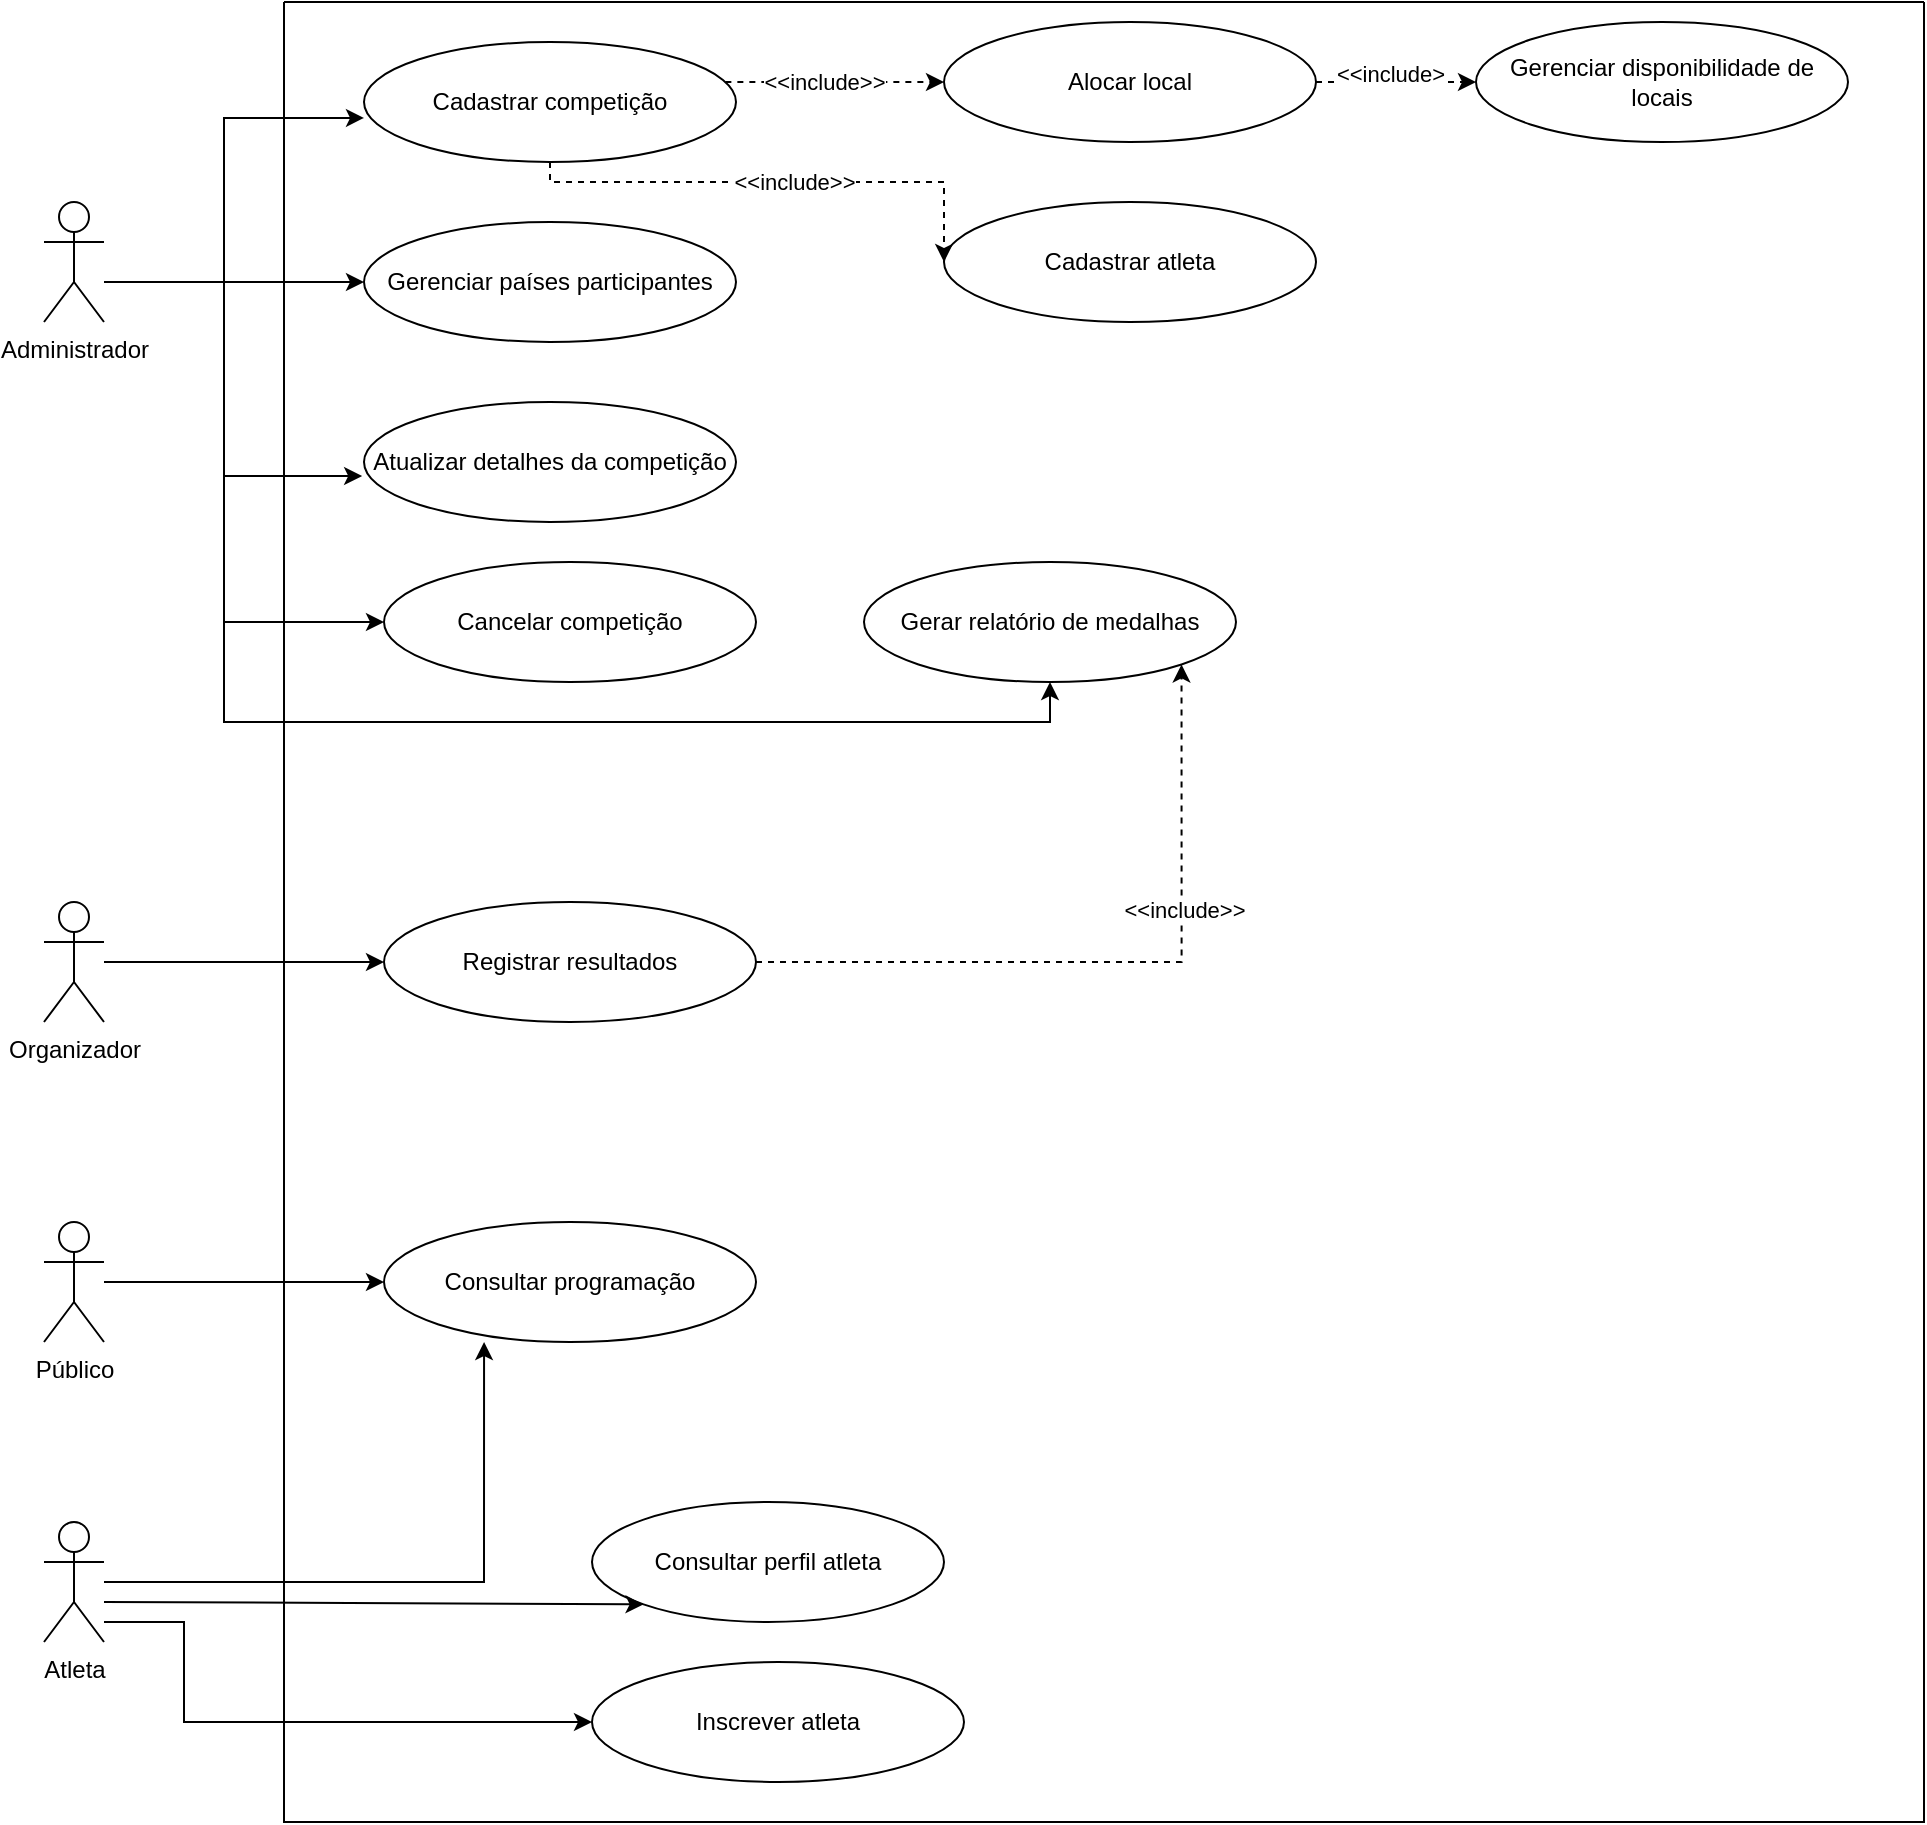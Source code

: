 <mxfile version="28.2.5">
  <diagram name="Página-1" id="g0J1Jp8Llbei-Cm2oy53">
    <mxGraphModel dx="1678" dy="989" grid="1" gridSize="10" guides="1" tooltips="1" connect="1" arrows="1" fold="1" page="1" pageScale="1" pageWidth="827" pageHeight="1169" math="0" shadow="0">
      <root>
        <mxCell id="0" />
        <mxCell id="1" parent="0" />
        <mxCell id="PxOsfcCbK2ERCezt7H-_-29" style="edgeStyle=orthogonalEdgeStyle;rounded=0;orthogonalLoop=1;jettySize=auto;html=1;" edge="1" parent="1" source="PxOsfcCbK2ERCezt7H-_-1" target="PxOsfcCbK2ERCezt7H-_-11">
          <mxGeometry relative="1" as="geometry">
            <Array as="points">
              <mxPoint x="150" y="180" />
              <mxPoint x="150" y="180" />
            </Array>
          </mxGeometry>
        </mxCell>
        <mxCell id="PxOsfcCbK2ERCezt7H-_-31" style="edgeStyle=orthogonalEdgeStyle;rounded=0;orthogonalLoop=1;jettySize=auto;html=1;entryX=0;entryY=0.5;entryDx=0;entryDy=0;" edge="1" parent="1" source="PxOsfcCbK2ERCezt7H-_-1" target="PxOsfcCbK2ERCezt7H-_-14">
          <mxGeometry relative="1" as="geometry">
            <Array as="points">
              <mxPoint x="170" y="180" />
              <mxPoint x="170" y="350" />
            </Array>
          </mxGeometry>
        </mxCell>
        <mxCell id="PxOsfcCbK2ERCezt7H-_-32" style="edgeStyle=orthogonalEdgeStyle;rounded=0;orthogonalLoop=1;jettySize=auto;html=1;" edge="1" parent="1" source="PxOsfcCbK2ERCezt7H-_-1" target="PxOsfcCbK2ERCezt7H-_-27">
          <mxGeometry relative="1" as="geometry">
            <Array as="points">
              <mxPoint x="170" y="180" />
              <mxPoint x="170" y="400" />
              <mxPoint x="583" y="400" />
            </Array>
          </mxGeometry>
        </mxCell>
        <mxCell id="PxOsfcCbK2ERCezt7H-_-1" value="Administrador" style="shape=umlActor;verticalLabelPosition=bottom;verticalAlign=top;html=1;outlineConnect=0;" vertex="1" parent="1">
          <mxGeometry x="80" y="140" width="30" height="60" as="geometry" />
        </mxCell>
        <mxCell id="PxOsfcCbK2ERCezt7H-_-3" value="Atleta" style="shape=umlActor;verticalLabelPosition=bottom;verticalAlign=top;html=1;outlineConnect=0;" vertex="1" parent="1">
          <mxGeometry x="80" y="800" width="30" height="60" as="geometry" />
        </mxCell>
        <mxCell id="PxOsfcCbK2ERCezt7H-_-40" style="edgeStyle=orthogonalEdgeStyle;rounded=0;orthogonalLoop=1;jettySize=auto;html=1;" edge="1" parent="1" source="PxOsfcCbK2ERCezt7H-_-4" target="PxOsfcCbK2ERCezt7H-_-39">
          <mxGeometry relative="1" as="geometry" />
        </mxCell>
        <mxCell id="PxOsfcCbK2ERCezt7H-_-4" value="Público" style="shape=umlActor;verticalLabelPosition=bottom;verticalAlign=top;html=1;outlineConnect=0;" vertex="1" parent="1">
          <mxGeometry x="80" y="650" width="30" height="60" as="geometry" />
        </mxCell>
        <mxCell id="PxOsfcCbK2ERCezt7H-_-37" style="edgeStyle=orthogonalEdgeStyle;rounded=0;orthogonalLoop=1;jettySize=auto;html=1;" edge="1" parent="1" source="PxOsfcCbK2ERCezt7H-_-9" target="PxOsfcCbK2ERCezt7H-_-34">
          <mxGeometry relative="1" as="geometry">
            <Array as="points">
              <mxPoint x="190" y="520" />
              <mxPoint x="190" y="520" />
            </Array>
          </mxGeometry>
        </mxCell>
        <mxCell id="PxOsfcCbK2ERCezt7H-_-9" value="Organizador" style="shape=umlActor;verticalLabelPosition=bottom;verticalAlign=top;html=1;outlineConnect=0;" vertex="1" parent="1">
          <mxGeometry x="80" y="490" width="30" height="60" as="geometry" />
        </mxCell>
        <mxCell id="PxOsfcCbK2ERCezt7H-_-18" style="edgeStyle=orthogonalEdgeStyle;rounded=0;orthogonalLoop=1;jettySize=auto;html=1;dashed=1;" edge="1" parent="1" source="PxOsfcCbK2ERCezt7H-_-10" target="PxOsfcCbK2ERCezt7H-_-17">
          <mxGeometry relative="1" as="geometry">
            <Array as="points">
              <mxPoint x="460" y="80" />
              <mxPoint x="460" y="80" />
            </Array>
          </mxGeometry>
        </mxCell>
        <mxCell id="PxOsfcCbK2ERCezt7H-_-19" value="&amp;lt;&amp;lt;include&amp;gt;&amp;gt;" style="edgeLabel;html=1;align=center;verticalAlign=middle;resizable=0;points=[];" vertex="1" connectable="0" parent="PxOsfcCbK2ERCezt7H-_-18">
          <mxGeometry x="-0.106" relative="1" as="geometry">
            <mxPoint as="offset" />
          </mxGeometry>
        </mxCell>
        <mxCell id="PxOsfcCbK2ERCezt7H-_-10" value="Cadastrar competição" style="ellipse;whiteSpace=wrap;html=1;" vertex="1" parent="1">
          <mxGeometry x="240" y="60" width="186" height="60" as="geometry" />
        </mxCell>
        <mxCell id="PxOsfcCbK2ERCezt7H-_-11" value="Gerenciar países participantes" style="ellipse;whiteSpace=wrap;html=1;" vertex="1" parent="1">
          <mxGeometry x="240" y="150" width="186" height="60" as="geometry" />
        </mxCell>
        <mxCell id="PxOsfcCbK2ERCezt7H-_-13" value="Atualizar detalhes da competição" style="ellipse;whiteSpace=wrap;html=1;" vertex="1" parent="1">
          <mxGeometry x="240" y="240" width="186" height="60" as="geometry" />
        </mxCell>
        <mxCell id="PxOsfcCbK2ERCezt7H-_-16" value="" style="swimlane;startSize=0;" vertex="1" parent="1">
          <mxGeometry x="200" y="40" width="820" height="910" as="geometry">
            <mxRectangle x="190" y="50" width="50" height="40" as="alternateBounds" />
          </mxGeometry>
        </mxCell>
        <mxCell id="PxOsfcCbK2ERCezt7H-_-14" value="Cancelar competição" style="ellipse;whiteSpace=wrap;html=1;" vertex="1" parent="PxOsfcCbK2ERCezt7H-_-16">
          <mxGeometry x="50" y="280" width="186" height="60" as="geometry" />
        </mxCell>
        <mxCell id="PxOsfcCbK2ERCezt7H-_-25" value="" style="edgeStyle=orthogonalEdgeStyle;rounded=0;orthogonalLoop=1;jettySize=auto;html=1;dashed=1;" edge="1" parent="PxOsfcCbK2ERCezt7H-_-16" source="PxOsfcCbK2ERCezt7H-_-17" target="PxOsfcCbK2ERCezt7H-_-24">
          <mxGeometry relative="1" as="geometry" />
        </mxCell>
        <mxCell id="PxOsfcCbK2ERCezt7H-_-26" value="&amp;lt;&amp;lt;include&amp;gt;" style="edgeLabel;html=1;align=center;verticalAlign=middle;resizable=0;points=[];" vertex="1" connectable="0" parent="PxOsfcCbK2ERCezt7H-_-25">
          <mxGeometry x="-0.075" y="4" relative="1" as="geometry">
            <mxPoint as="offset" />
          </mxGeometry>
        </mxCell>
        <mxCell id="PxOsfcCbK2ERCezt7H-_-17" value="Alocar local" style="ellipse;whiteSpace=wrap;html=1;" vertex="1" parent="PxOsfcCbK2ERCezt7H-_-16">
          <mxGeometry x="330" y="10" width="186" height="60" as="geometry" />
        </mxCell>
        <mxCell id="PxOsfcCbK2ERCezt7H-_-20" value="Cadastrar atleta" style="ellipse;whiteSpace=wrap;html=1;" vertex="1" parent="PxOsfcCbK2ERCezt7H-_-16">
          <mxGeometry x="330" y="100" width="186" height="60" as="geometry" />
        </mxCell>
        <mxCell id="PxOsfcCbK2ERCezt7H-_-24" value="Gerenciar disponibilidade de locais" style="ellipse;whiteSpace=wrap;html=1;" vertex="1" parent="PxOsfcCbK2ERCezt7H-_-16">
          <mxGeometry x="596" y="10" width="186" height="60" as="geometry" />
        </mxCell>
        <mxCell id="PxOsfcCbK2ERCezt7H-_-27" value="Gerar relatório de medalhas" style="ellipse;whiteSpace=wrap;html=1;" vertex="1" parent="PxOsfcCbK2ERCezt7H-_-16">
          <mxGeometry x="290" y="280" width="186" height="60" as="geometry" />
        </mxCell>
        <mxCell id="PxOsfcCbK2ERCezt7H-_-35" style="edgeStyle=orthogonalEdgeStyle;rounded=0;orthogonalLoop=1;jettySize=auto;html=1;entryX=1;entryY=1;entryDx=0;entryDy=0;dashed=1;" edge="1" parent="PxOsfcCbK2ERCezt7H-_-16" source="PxOsfcCbK2ERCezt7H-_-34" target="PxOsfcCbK2ERCezt7H-_-27">
          <mxGeometry relative="1" as="geometry" />
        </mxCell>
        <mxCell id="PxOsfcCbK2ERCezt7H-_-36" value="&amp;lt;&amp;lt;include&amp;gt;&amp;gt;" style="edgeLabel;html=1;align=center;verticalAlign=middle;resizable=0;points=[];" vertex="1" connectable="0" parent="PxOsfcCbK2ERCezt7H-_-35">
          <mxGeometry x="0.321" y="-1" relative="1" as="geometry">
            <mxPoint as="offset" />
          </mxGeometry>
        </mxCell>
        <mxCell id="PxOsfcCbK2ERCezt7H-_-34" value="Registrar resultados" style="ellipse;whiteSpace=wrap;html=1;" vertex="1" parent="PxOsfcCbK2ERCezt7H-_-16">
          <mxGeometry x="50" y="450" width="186" height="60" as="geometry" />
        </mxCell>
        <mxCell id="PxOsfcCbK2ERCezt7H-_-39" value="Consultar programação" style="ellipse;whiteSpace=wrap;html=1;" vertex="1" parent="PxOsfcCbK2ERCezt7H-_-16">
          <mxGeometry x="50" y="610" width="186" height="60" as="geometry" />
        </mxCell>
        <mxCell id="PxOsfcCbK2ERCezt7H-_-42" value="Consultar perfil atleta" style="ellipse;whiteSpace=wrap;html=1;" vertex="1" parent="PxOsfcCbK2ERCezt7H-_-16">
          <mxGeometry x="154" y="750" width="176" height="60" as="geometry" />
        </mxCell>
        <mxCell id="PxOsfcCbK2ERCezt7H-_-43" value="Inscrever atleta" style="ellipse;whiteSpace=wrap;html=1;" vertex="1" parent="PxOsfcCbK2ERCezt7H-_-16">
          <mxGeometry x="154" y="830" width="186" height="60" as="geometry" />
        </mxCell>
        <mxCell id="PxOsfcCbK2ERCezt7H-_-22" style="edgeStyle=orthogonalEdgeStyle;rounded=0;orthogonalLoop=1;jettySize=auto;html=1;dashed=1;" edge="1" parent="1" source="PxOsfcCbK2ERCezt7H-_-10" target="PxOsfcCbK2ERCezt7H-_-20">
          <mxGeometry relative="1" as="geometry">
            <Array as="points">
              <mxPoint x="333" y="130" />
              <mxPoint x="530" y="130" />
            </Array>
          </mxGeometry>
        </mxCell>
        <mxCell id="PxOsfcCbK2ERCezt7H-_-23" value="&amp;lt;&amp;lt;include&amp;gt;&amp;gt;" style="edgeLabel;html=1;align=center;verticalAlign=middle;resizable=0;points=[];" vertex="1" connectable="0" parent="PxOsfcCbK2ERCezt7H-_-22">
          <mxGeometry x="0.067" relative="1" as="geometry">
            <mxPoint as="offset" />
          </mxGeometry>
        </mxCell>
        <mxCell id="PxOsfcCbK2ERCezt7H-_-28" style="edgeStyle=orthogonalEdgeStyle;rounded=0;orthogonalLoop=1;jettySize=auto;html=1;entryX=0;entryY=0.633;entryDx=0;entryDy=0;entryPerimeter=0;" edge="1" parent="1" source="PxOsfcCbK2ERCezt7H-_-1" target="PxOsfcCbK2ERCezt7H-_-10">
          <mxGeometry relative="1" as="geometry">
            <Array as="points">
              <mxPoint x="170" y="180" />
              <mxPoint x="170" y="98" />
            </Array>
          </mxGeometry>
        </mxCell>
        <mxCell id="PxOsfcCbK2ERCezt7H-_-30" style="edgeStyle=orthogonalEdgeStyle;rounded=0;orthogonalLoop=1;jettySize=auto;html=1;entryX=-0.005;entryY=0.617;entryDx=0;entryDy=0;entryPerimeter=0;" edge="1" parent="1" source="PxOsfcCbK2ERCezt7H-_-1" target="PxOsfcCbK2ERCezt7H-_-13">
          <mxGeometry relative="1" as="geometry">
            <Array as="points">
              <mxPoint x="170" y="180" />
              <mxPoint x="170" y="277" />
            </Array>
          </mxGeometry>
        </mxCell>
        <mxCell id="PxOsfcCbK2ERCezt7H-_-41" style="edgeStyle=orthogonalEdgeStyle;rounded=0;orthogonalLoop=1;jettySize=auto;html=1;entryX=0.269;entryY=1;entryDx=0;entryDy=0;entryPerimeter=0;" edge="1" parent="1" source="PxOsfcCbK2ERCezt7H-_-3" target="PxOsfcCbK2ERCezt7H-_-39">
          <mxGeometry relative="1" as="geometry" />
        </mxCell>
        <mxCell id="PxOsfcCbK2ERCezt7H-_-44" style="edgeStyle=orthogonalEdgeStyle;rounded=0;orthogonalLoop=1;jettySize=auto;html=1;entryX=0;entryY=1;entryDx=0;entryDy=0;" edge="1" parent="1" target="PxOsfcCbK2ERCezt7H-_-42">
          <mxGeometry relative="1" as="geometry">
            <mxPoint x="110" y="840" as="sourcePoint" />
            <mxPoint x="399.936" y="840" as="targetPoint" />
          </mxGeometry>
        </mxCell>
        <mxCell id="PxOsfcCbK2ERCezt7H-_-45" style="edgeStyle=orthogonalEdgeStyle;rounded=0;orthogonalLoop=1;jettySize=auto;html=1;entryX=0;entryY=0.5;entryDx=0;entryDy=0;" edge="1" parent="1" target="PxOsfcCbK2ERCezt7H-_-43">
          <mxGeometry relative="1" as="geometry">
            <mxPoint x="110" y="850" as="sourcePoint" />
            <mxPoint x="354.93" y="927.98" as="targetPoint" />
            <Array as="points">
              <mxPoint x="150" y="850" />
              <mxPoint x="150" y="900" />
            </Array>
          </mxGeometry>
        </mxCell>
      </root>
    </mxGraphModel>
  </diagram>
</mxfile>
